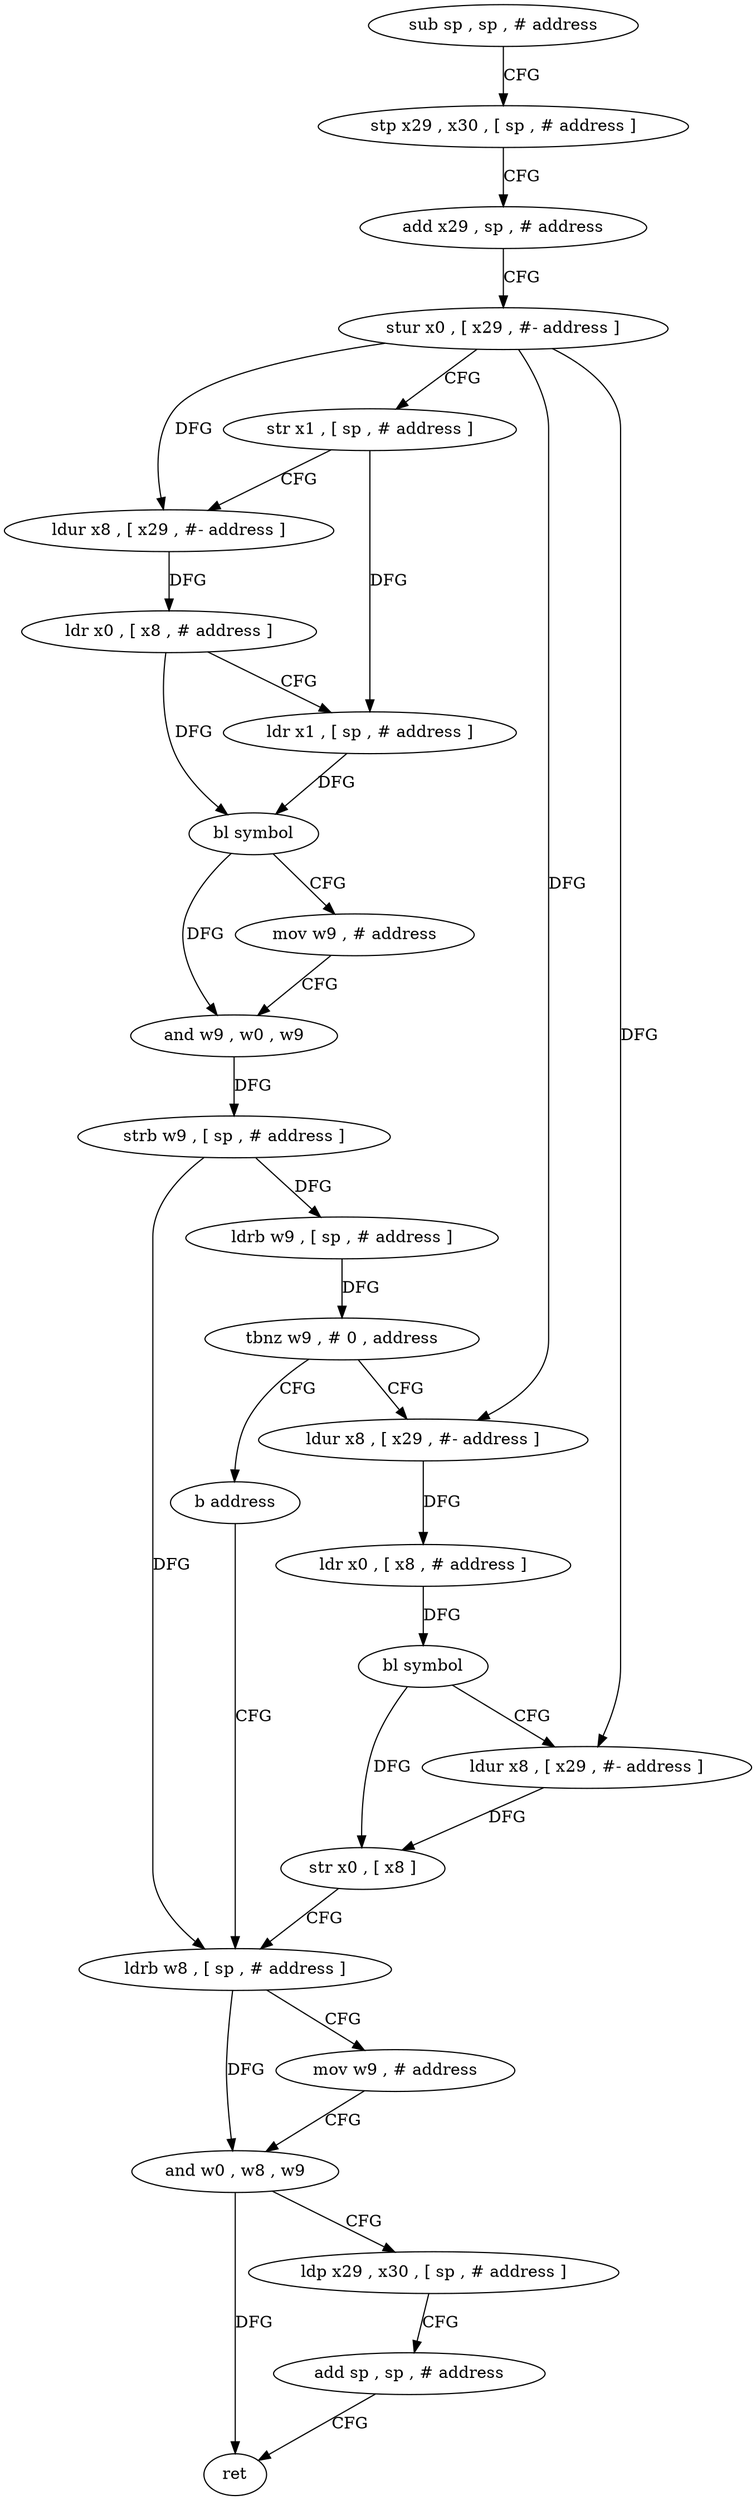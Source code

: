 digraph "func" {
"163156" [label = "sub sp , sp , # address" ]
"163160" [label = "stp x29 , x30 , [ sp , # address ]" ]
"163164" [label = "add x29 , sp , # address" ]
"163168" [label = "stur x0 , [ x29 , #- address ]" ]
"163172" [label = "str x1 , [ sp , # address ]" ]
"163176" [label = "ldur x8 , [ x29 , #- address ]" ]
"163180" [label = "ldr x0 , [ x8 , # address ]" ]
"163184" [label = "ldr x1 , [ sp , # address ]" ]
"163188" [label = "bl symbol" ]
"163192" [label = "mov w9 , # address" ]
"163196" [label = "and w9 , w0 , w9" ]
"163200" [label = "strb w9 , [ sp , # address ]" ]
"163204" [label = "ldrb w9 , [ sp , # address ]" ]
"163208" [label = "tbnz w9 , # 0 , address" ]
"163216" [label = "ldur x8 , [ x29 , #- address ]" ]
"163212" [label = "b address" ]
"163220" [label = "ldr x0 , [ x8 , # address ]" ]
"163224" [label = "bl symbol" ]
"163228" [label = "ldur x8 , [ x29 , #- address ]" ]
"163232" [label = "str x0 , [ x8 ]" ]
"163236" [label = "ldrb w8 , [ sp , # address ]" ]
"163240" [label = "mov w9 , # address" ]
"163244" [label = "and w0 , w8 , w9" ]
"163248" [label = "ldp x29 , x30 , [ sp , # address ]" ]
"163252" [label = "add sp , sp , # address" ]
"163256" [label = "ret" ]
"163156" -> "163160" [ label = "CFG" ]
"163160" -> "163164" [ label = "CFG" ]
"163164" -> "163168" [ label = "CFG" ]
"163168" -> "163172" [ label = "CFG" ]
"163168" -> "163176" [ label = "DFG" ]
"163168" -> "163216" [ label = "DFG" ]
"163168" -> "163228" [ label = "DFG" ]
"163172" -> "163176" [ label = "CFG" ]
"163172" -> "163184" [ label = "DFG" ]
"163176" -> "163180" [ label = "DFG" ]
"163180" -> "163184" [ label = "CFG" ]
"163180" -> "163188" [ label = "DFG" ]
"163184" -> "163188" [ label = "DFG" ]
"163188" -> "163192" [ label = "CFG" ]
"163188" -> "163196" [ label = "DFG" ]
"163192" -> "163196" [ label = "CFG" ]
"163196" -> "163200" [ label = "DFG" ]
"163200" -> "163204" [ label = "DFG" ]
"163200" -> "163236" [ label = "DFG" ]
"163204" -> "163208" [ label = "DFG" ]
"163208" -> "163216" [ label = "CFG" ]
"163208" -> "163212" [ label = "CFG" ]
"163216" -> "163220" [ label = "DFG" ]
"163212" -> "163236" [ label = "CFG" ]
"163220" -> "163224" [ label = "DFG" ]
"163224" -> "163228" [ label = "CFG" ]
"163224" -> "163232" [ label = "DFG" ]
"163228" -> "163232" [ label = "DFG" ]
"163232" -> "163236" [ label = "CFG" ]
"163236" -> "163240" [ label = "CFG" ]
"163236" -> "163244" [ label = "DFG" ]
"163240" -> "163244" [ label = "CFG" ]
"163244" -> "163248" [ label = "CFG" ]
"163244" -> "163256" [ label = "DFG" ]
"163248" -> "163252" [ label = "CFG" ]
"163252" -> "163256" [ label = "CFG" ]
}
